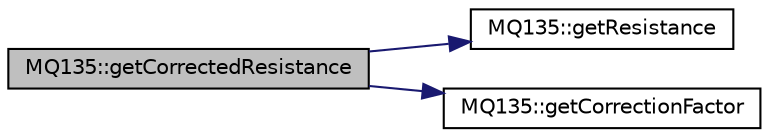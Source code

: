 digraph "MQ135::getCorrectedResistance"
{
  edge [fontname="Helvetica",fontsize="10",labelfontname="Helvetica",labelfontsize="10"];
  node [fontname="Helvetica",fontsize="10",shape=record];
  rankdir="LR";
  Node1 [label="MQ135::getCorrectedResistance",height=0.2,width=0.4,color="black", fillcolor="grey75", style="filled", fontcolor="black"];
  Node1 -> Node2 [color="midnightblue",fontsize="10",style="solid",fontname="Helvetica"];
  Node2 [label="MQ135::getResistance",height=0.2,width=0.4,color="black", fillcolor="white", style="filled",URL="$class_m_q135.html#a5517b514c0a0459632d6c431bc884c92",tooltip="Get the resistance of the sensor, ie. the measurement value. "];
  Node1 -> Node3 [color="midnightblue",fontsize="10",style="solid",fontname="Helvetica"];
  Node3 [label="MQ135::getCorrectionFactor",height=0.2,width=0.4,color="black", fillcolor="white", style="filled",URL="$class_m_q135.html#a83aeaf6f5d96201420b2e8309101799c",tooltip="Get the correction factor to correct for temperature and humidity. "];
}
